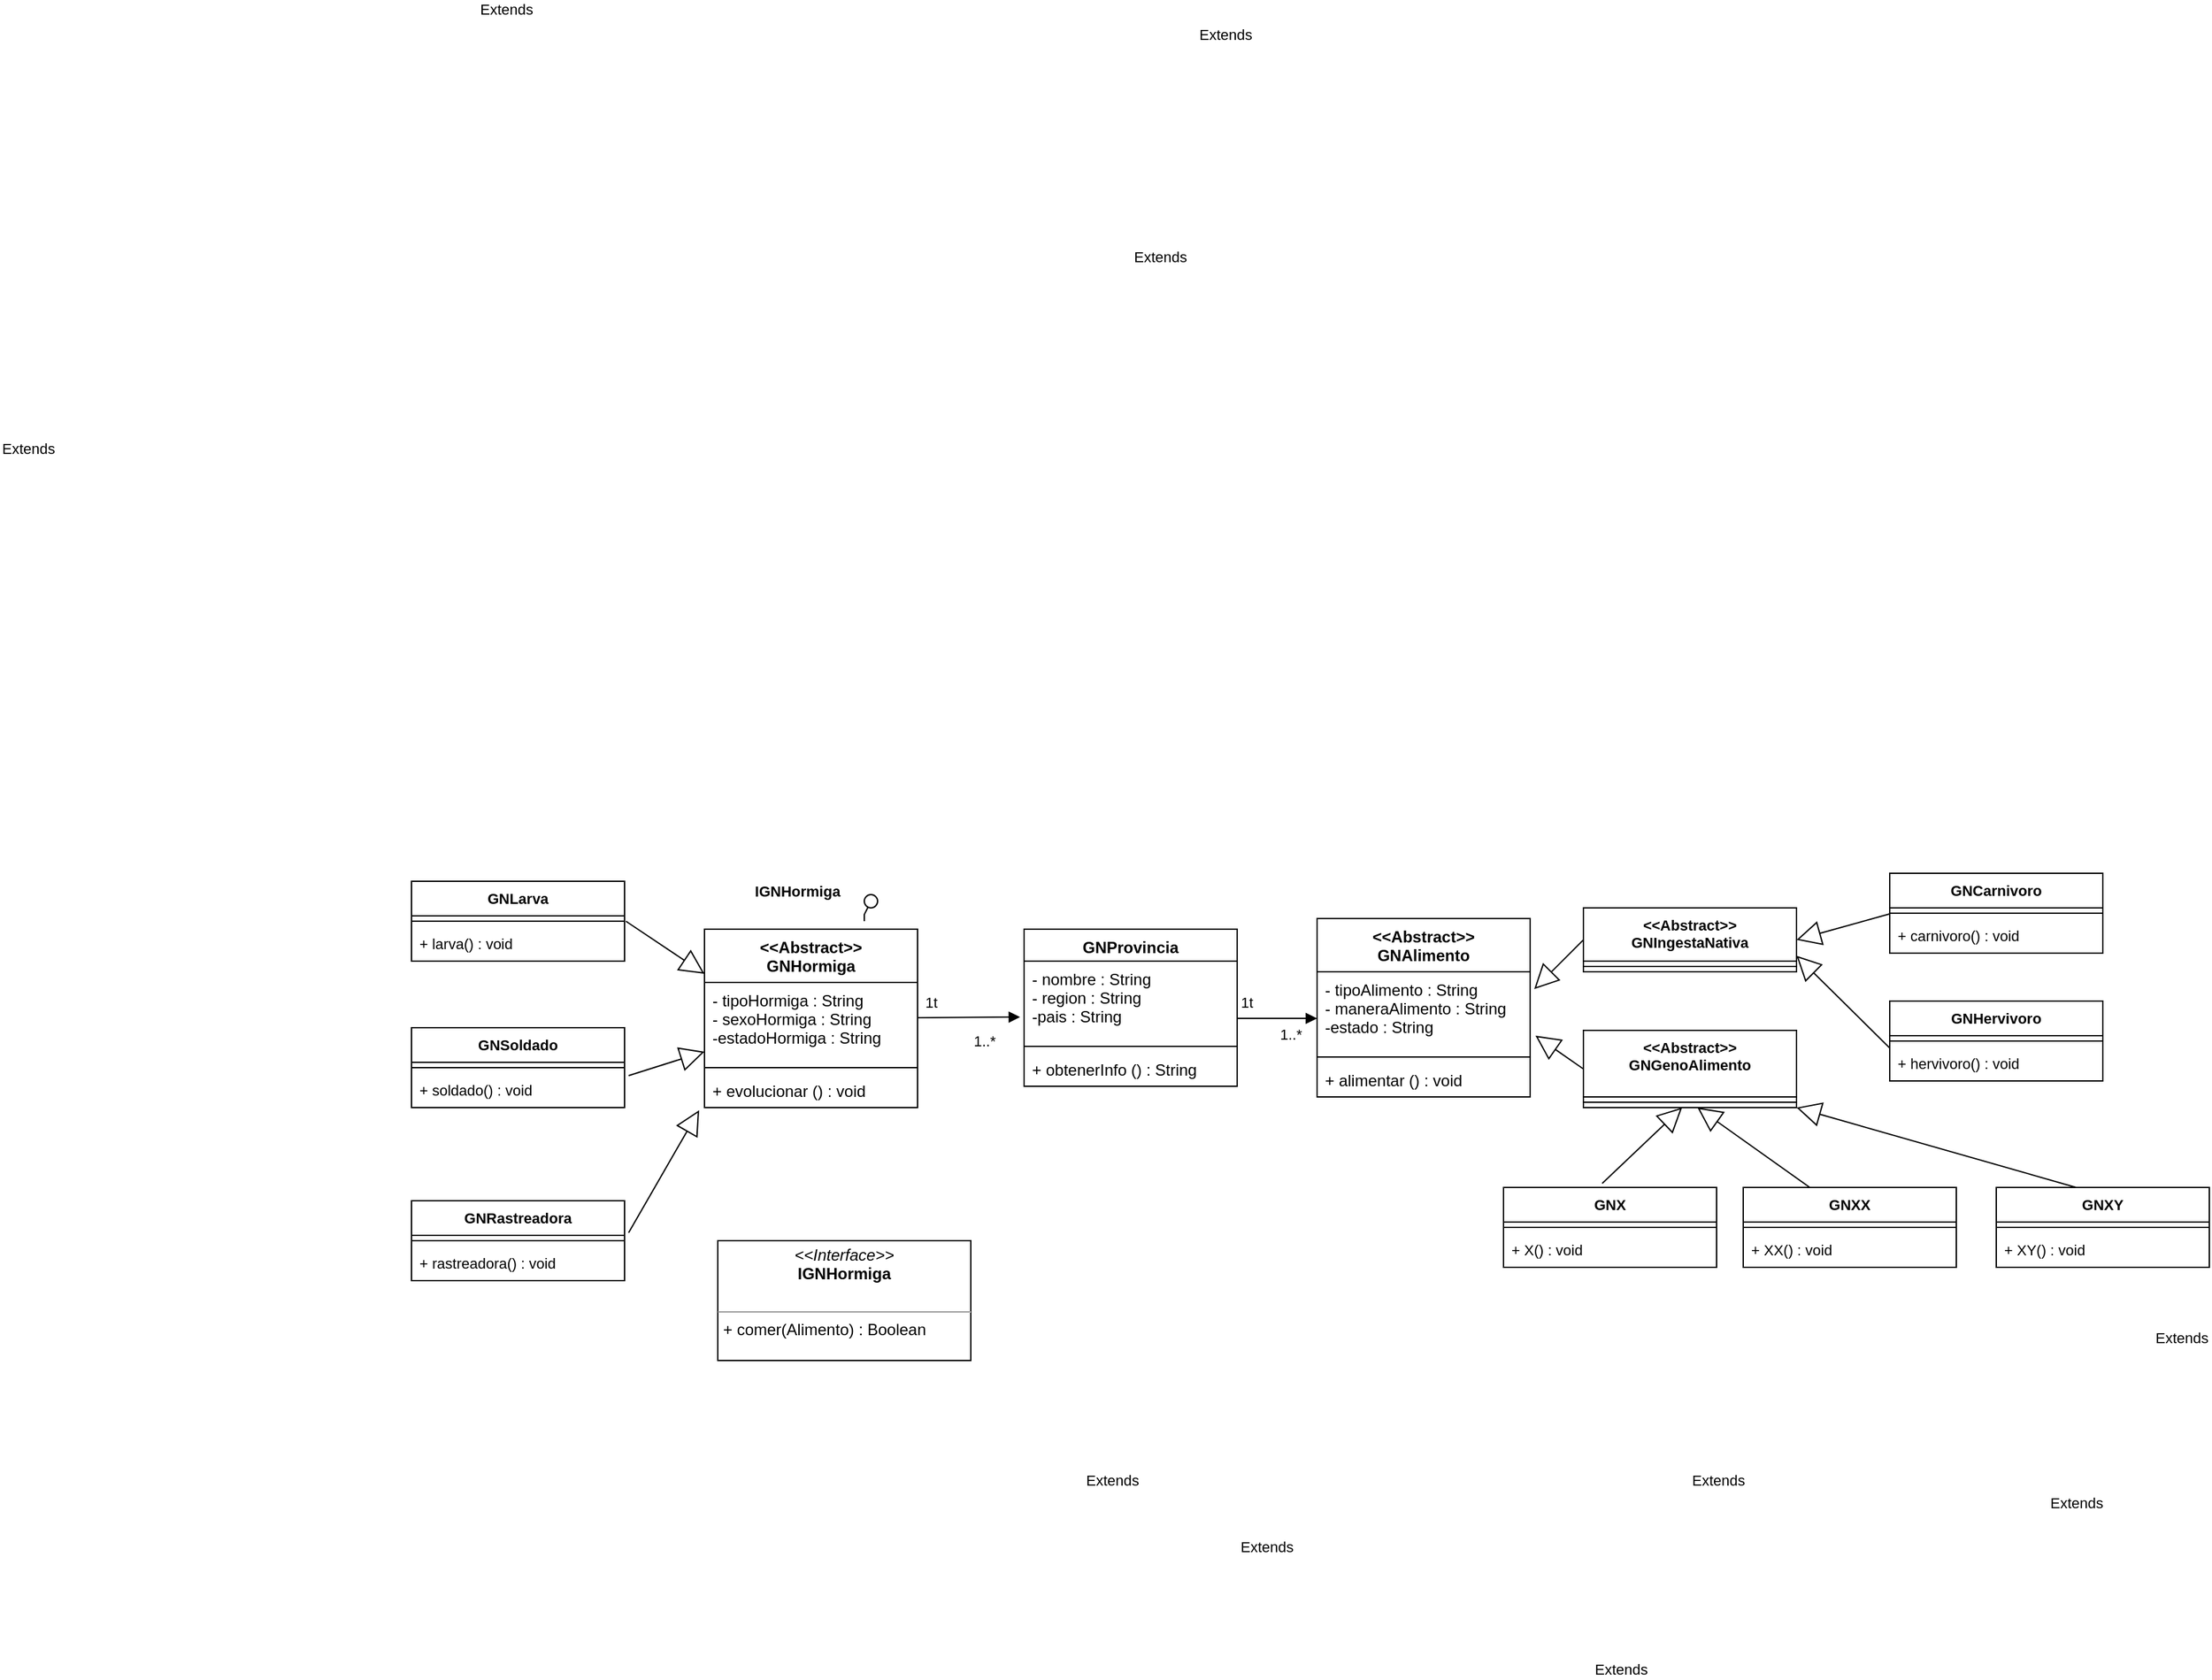 <mxfile>
    <diagram id="1-IdiNiIT4Lf_VrEwx3l" name="Página-1">
        <mxGraphModel dx="1409" dy="1275" grid="1" gridSize="10" guides="1" tooltips="1" connect="1" arrows="1" fold="1" page="0" pageScale="1" pageWidth="827" pageHeight="1169" math="0" shadow="0">
            <root>
                <mxCell id="0"/>
                <mxCell id="1" parent="0"/>
                <mxCell id="4" value="&lt;&lt;Abstract&gt;&gt;&#10;GNHormiga" style="swimlane;fontStyle=1;align=center;verticalAlign=top;childLayout=stackLayout;horizontal=1;startSize=40;horizontalStack=0;resizeParent=1;resizeParentMax=0;resizeLast=0;collapsible=1;marginBottom=0;" vertex="1" parent="1">
                    <mxGeometry x="-50" y="86" width="160" height="134" as="geometry"/>
                </mxCell>
                <mxCell id="5" value="- tipoHormiga : String&#10;- sexoHormiga : String&#10;-estadoHormiga : String&#10;" style="text;strokeColor=none;fillColor=none;align=left;verticalAlign=top;spacingLeft=4;spacingRight=4;overflow=hidden;rotatable=0;points=[[0,0.5],[1,0.5]];portConstraint=eastwest;" vertex="1" parent="4">
                    <mxGeometry y="40" width="160" height="60" as="geometry"/>
                </mxCell>
                <mxCell id="6" value="" style="line;strokeWidth=1;fillColor=none;align=left;verticalAlign=middle;spacingTop=-1;spacingLeft=3;spacingRight=3;rotatable=0;labelPosition=right;points=[];portConstraint=eastwest;strokeColor=inherit;" vertex="1" parent="4">
                    <mxGeometry y="100" width="160" height="8" as="geometry"/>
                </mxCell>
                <mxCell id="7" value="+ evolucionar () : void" style="text;strokeColor=none;fillColor=none;align=left;verticalAlign=top;spacingLeft=4;spacingRight=4;overflow=hidden;rotatable=0;points=[[0,0.5],[1,0.5]];portConstraint=eastwest;" vertex="1" parent="4">
                    <mxGeometry y="108" width="160" height="26" as="geometry"/>
                </mxCell>
                <mxCell id="8" value="" style="rounded=0;orthogonalLoop=1;jettySize=auto;html=1;endArrow=none;endFill=0;sketch=0;targetPerimeterSpacing=0;startArrow=none;" edge="1" parent="1" source="10">
                    <mxGeometry relative="1" as="geometry">
                        <mxPoint x="70" y="80" as="sourcePoint"/>
                        <mxPoint x="70" y="65" as="targetPoint"/>
                        <Array as="points"/>
                    </mxGeometry>
                </mxCell>
                <mxCell id="11" value="" style="rounded=0;orthogonalLoop=1;jettySize=auto;html=1;endArrow=none;endFill=0;sketch=0;sourcePerimeterSpacing=0;" edge="1" parent="1" target="10">
                    <mxGeometry relative="1" as="geometry">
                        <mxPoint x="70" y="80" as="sourcePoint"/>
                        <mxPoint x="70" y="65" as="targetPoint"/>
                        <Array as="points">
                            <mxPoint x="70" y="75"/>
                        </Array>
                    </mxGeometry>
                </mxCell>
                <mxCell id="10" value="" style="ellipse;whiteSpace=wrap;html=1;align=center;aspect=fixed;resizable=0;points=[];outlineConnect=0;sketch=0;" vertex="1" parent="1">
                    <mxGeometry x="70" y="60" width="10" height="10" as="geometry"/>
                </mxCell>
                <mxCell id="12" value="IGNHormiga" style="text;align=center;fontStyle=1;verticalAlign=middle;spacingLeft=3;spacingRight=3;strokeColor=none;rotatable=0;points=[[0,0.5],[1,0.5]];portConstraint=eastwest;fontSize=11;" vertex="1" parent="1">
                    <mxGeometry x="-20" y="44" width="80" height="26" as="geometry"/>
                </mxCell>
                <mxCell id="13" value="&lt;p style=&quot;margin:0px;margin-top:4px;text-align:center;&quot;&gt;&lt;i&gt;&amp;lt;&amp;lt;Interface&amp;gt;&amp;gt;&lt;/i&gt;&lt;br&gt;&lt;b&gt;IGNHormiga&lt;/b&gt;&lt;/p&gt;&lt;p style=&quot;margin:0px;margin-left:4px;&quot;&gt;&lt;br&gt;&lt;/p&gt;&lt;hr size=&quot;1&quot;&gt;&lt;p style=&quot;margin:0px;margin-left:4px;&quot;&gt;+ comer(Alimento) : Boolean&lt;br&gt;&lt;/p&gt;" style="verticalAlign=top;align=left;overflow=fill;fontSize=12;fontFamily=Helvetica;html=1;" vertex="1" parent="1">
                    <mxGeometry x="-40" y="320" width="190" height="90" as="geometry"/>
                </mxCell>
                <mxCell id="14" value="GNLarva" style="swimlane;fontStyle=1;align=center;verticalAlign=top;childLayout=stackLayout;horizontal=1;startSize=26;horizontalStack=0;resizeParent=1;resizeParentMax=0;resizeLast=0;collapsible=1;marginBottom=0;fontSize=11;" vertex="1" parent="1">
                    <mxGeometry x="-270" y="50" width="160" height="60" as="geometry"/>
                </mxCell>
                <mxCell id="16" value="" style="line;strokeWidth=1;fillColor=none;align=left;verticalAlign=middle;spacingTop=-1;spacingLeft=3;spacingRight=3;rotatable=0;labelPosition=right;points=[];portConstraint=eastwest;strokeColor=inherit;fontSize=11;" vertex="1" parent="14">
                    <mxGeometry y="26" width="160" height="8" as="geometry"/>
                </mxCell>
                <mxCell id="17" value="+ larva() : void" style="text;strokeColor=none;fillColor=none;align=left;verticalAlign=top;spacingLeft=4;spacingRight=4;overflow=hidden;rotatable=0;points=[[0,0.5],[1,0.5]];portConstraint=eastwest;fontSize=11;" vertex="1" parent="14">
                    <mxGeometry y="34" width="160" height="26" as="geometry"/>
                </mxCell>
                <mxCell id="18" value="GNSoldado" style="swimlane;fontStyle=1;align=center;verticalAlign=top;childLayout=stackLayout;horizontal=1;startSize=26;horizontalStack=0;resizeParent=1;resizeParentMax=0;resizeLast=0;collapsible=1;marginBottom=0;fontSize=11;" vertex="1" parent="1">
                    <mxGeometry x="-270" y="160" width="160" height="60" as="geometry"/>
                </mxCell>
                <mxCell id="19" value="" style="line;strokeWidth=1;fillColor=none;align=left;verticalAlign=middle;spacingTop=-1;spacingLeft=3;spacingRight=3;rotatable=0;labelPosition=right;points=[];portConstraint=eastwest;strokeColor=inherit;fontSize=11;" vertex="1" parent="18">
                    <mxGeometry y="26" width="160" height="8" as="geometry"/>
                </mxCell>
                <mxCell id="20" value="+ soldado() : void" style="text;strokeColor=none;fillColor=none;align=left;verticalAlign=top;spacingLeft=4;spacingRight=4;overflow=hidden;rotatable=0;points=[[0,0.5],[1,0.5]];portConstraint=eastwest;fontSize=11;" vertex="1" parent="18">
                    <mxGeometry y="34" width="160" height="26" as="geometry"/>
                </mxCell>
                <mxCell id="21" value="GNRastreadora" style="swimlane;fontStyle=1;align=center;verticalAlign=top;childLayout=stackLayout;horizontal=1;startSize=26;horizontalStack=0;resizeParent=1;resizeParentMax=0;resizeLast=0;collapsible=1;marginBottom=0;fontSize=11;" vertex="1" parent="1">
                    <mxGeometry x="-270" y="290" width="160" height="60" as="geometry"/>
                </mxCell>
                <mxCell id="22" value="" style="line;strokeWidth=1;fillColor=none;align=left;verticalAlign=middle;spacingTop=-1;spacingLeft=3;spacingRight=3;rotatable=0;labelPosition=right;points=[];portConstraint=eastwest;strokeColor=inherit;fontSize=11;" vertex="1" parent="21">
                    <mxGeometry y="26" width="160" height="8" as="geometry"/>
                </mxCell>
                <mxCell id="23" value="+ rastreadora() : void" style="text;strokeColor=none;fillColor=none;align=left;verticalAlign=top;spacingLeft=4;spacingRight=4;overflow=hidden;rotatable=0;points=[[0,0.5],[1,0.5]];portConstraint=eastwest;fontSize=11;" vertex="1" parent="21">
                    <mxGeometry y="34" width="160" height="26" as="geometry"/>
                </mxCell>
                <mxCell id="27" value="Extends" style="endArrow=block;endSize=16;endFill=0;html=1;fontSize=11;exitX=1.006;exitY=-0.154;exitDx=0;exitDy=0;exitPerimeter=0;entryX=0;entryY=0.25;entryDx=0;entryDy=0;" edge="1" parent="1" source="17" target="4">
                    <mxGeometry x="1" y="629" width="160" relative="1" as="geometry">
                        <mxPoint x="-10.0" y="118.02" as="sourcePoint"/>
                        <mxPoint x="-4.08" y="40" as="targetPoint"/>
                        <mxPoint x="41" y="-183" as="offset"/>
                    </mxGeometry>
                </mxCell>
                <mxCell id="29" value="Extends" style="endArrow=block;endSize=16;endFill=0;html=1;fontSize=11;exitX=1.019;exitY=0.077;exitDx=0;exitDy=0;exitPerimeter=0;entryX=0;entryY=0.867;entryDx=0;entryDy=0;entryPerimeter=0;" edge="1" parent="1" source="20" target="5">
                    <mxGeometry x="1" y="629" width="160" relative="1" as="geometry">
                        <mxPoint x="-40.0" y="200.496" as="sourcePoint"/>
                        <mxPoint x="39.04" y="214" as="targetPoint"/>
                        <mxPoint x="41" y="-183" as="offset"/>
                    </mxGeometry>
                </mxCell>
                <mxCell id="30" value="Extends" style="endArrow=block;endSize=16;endFill=0;html=1;fontSize=11;exitX=1.019;exitY=0.4;exitDx=0;exitDy=0;exitPerimeter=0;entryX=-0.025;entryY=1.077;entryDx=0;entryDy=0;entryPerimeter=0;" edge="1" parent="1" source="21" target="7">
                    <mxGeometry x="1" y="629" width="160" relative="1" as="geometry">
                        <mxPoint x="-39.04" y="309.996" as="sourcePoint"/>
                        <mxPoint x="40" y="323.5" as="targetPoint"/>
                        <mxPoint x="41" y="-183" as="offset"/>
                    </mxGeometry>
                </mxCell>
                <mxCell id="36" value="&lt;&lt;Abstract&gt;&gt;&#10;GNAlimento" style="swimlane;fontStyle=1;align=center;verticalAlign=top;childLayout=stackLayout;horizontal=1;startSize=40;horizontalStack=0;resizeParent=1;resizeParentMax=0;resizeLast=0;collapsible=1;marginBottom=0;" vertex="1" parent="1">
                    <mxGeometry x="410" y="78" width="160" height="134" as="geometry"/>
                </mxCell>
                <mxCell id="37" value="- tipoAlimento : String&#10;- maneraAlimento : String&#10;-estado : String&#10;" style="text;strokeColor=none;fillColor=none;align=left;verticalAlign=top;spacingLeft=4;spacingRight=4;overflow=hidden;rotatable=0;points=[[0,0.5],[1,0.5]];portConstraint=eastwest;" vertex="1" parent="36">
                    <mxGeometry y="40" width="160" height="60" as="geometry"/>
                </mxCell>
                <mxCell id="38" value="" style="line;strokeWidth=1;fillColor=none;align=left;verticalAlign=middle;spacingTop=-1;spacingLeft=3;spacingRight=3;rotatable=0;labelPosition=right;points=[];portConstraint=eastwest;strokeColor=inherit;" vertex="1" parent="36">
                    <mxGeometry y="100" width="160" height="8" as="geometry"/>
                </mxCell>
                <mxCell id="39" value="+ alimentar () : void" style="text;strokeColor=none;fillColor=none;align=left;verticalAlign=top;spacingLeft=4;spacingRight=4;overflow=hidden;rotatable=0;points=[[0,0.5],[1,0.5]];portConstraint=eastwest;" vertex="1" parent="36">
                    <mxGeometry y="108" width="160" height="26" as="geometry"/>
                </mxCell>
                <mxCell id="40" value="&lt;&lt;Abstract&gt;&gt;&#10;GNIngestaNativa" style="swimlane;fontStyle=1;align=center;verticalAlign=top;childLayout=stackLayout;horizontal=1;startSize=40;horizontalStack=0;resizeParent=1;resizeParentMax=0;resizeLast=0;collapsible=1;marginBottom=0;fontSize=11;" vertex="1" parent="1">
                    <mxGeometry x="610" y="70" width="160" height="48" as="geometry"/>
                </mxCell>
                <mxCell id="41" value="" style="line;strokeWidth=1;fillColor=none;align=left;verticalAlign=middle;spacingTop=-1;spacingLeft=3;spacingRight=3;rotatable=0;labelPosition=right;points=[];portConstraint=eastwest;strokeColor=inherit;fontSize=11;" vertex="1" parent="40">
                    <mxGeometry y="40" width="160" height="8" as="geometry"/>
                </mxCell>
                <mxCell id="43" value="&lt;&lt;Abstract&gt;&gt;&#10;GNGenoAlimento" style="swimlane;fontStyle=1;align=center;verticalAlign=top;childLayout=stackLayout;horizontal=1;startSize=50;horizontalStack=0;resizeParent=1;resizeParentMax=0;resizeLast=0;collapsible=1;marginBottom=0;fontSize=11;" vertex="1" parent="1">
                    <mxGeometry x="610" y="162" width="160" height="58" as="geometry"/>
                </mxCell>
                <mxCell id="44" value="" style="line;strokeWidth=1;fillColor=none;align=left;verticalAlign=middle;spacingTop=-1;spacingLeft=3;spacingRight=3;rotatable=0;labelPosition=right;points=[];portConstraint=eastwest;strokeColor=inherit;fontSize=11;" vertex="1" parent="43">
                    <mxGeometry y="50" width="160" height="8" as="geometry"/>
                </mxCell>
                <mxCell id="47" value="Extends" style="endArrow=block;endSize=16;endFill=0;html=1;fontSize=11;exitX=0;exitY=0.5;exitDx=0;exitDy=0;entryX=1.019;entryY=0.217;entryDx=0;entryDy=0;entryPerimeter=0;" edge="1" parent="1" source="40" target="37">
                    <mxGeometry x="1" y="629" width="160" relative="1" as="geometry">
                        <mxPoint x="470.0" y="109.996" as="sourcePoint"/>
                        <mxPoint x="480" y="150" as="targetPoint"/>
                        <mxPoint x="41" y="-183" as="offset"/>
                    </mxGeometry>
                </mxCell>
                <mxCell id="48" value="Extends" style="endArrow=block;endSize=16;endFill=0;html=1;fontSize=11;exitX=0;exitY=0.5;exitDx=0;exitDy=0;entryX=1.025;entryY=0.8;entryDx=0;entryDy=0;entryPerimeter=0;" edge="1" parent="1" source="43" target="37">
                    <mxGeometry x="1" y="629" width="160" relative="1" as="geometry">
                        <mxPoint x="470" y="169.996" as="sourcePoint"/>
                        <mxPoint x="480" y="210" as="targetPoint"/>
                        <mxPoint x="41" y="-183" as="offset"/>
                    </mxGeometry>
                </mxCell>
                <mxCell id="53" value="GNCarnivoro" style="swimlane;fontStyle=1;align=center;verticalAlign=top;childLayout=stackLayout;horizontal=1;startSize=26;horizontalStack=0;resizeParent=1;resizeParentMax=0;resizeLast=0;collapsible=1;marginBottom=0;fontSize=11;" vertex="1" parent="1">
                    <mxGeometry x="840" y="44" width="160" height="60" as="geometry"/>
                </mxCell>
                <mxCell id="54" value="" style="line;strokeWidth=1;fillColor=none;align=left;verticalAlign=middle;spacingTop=-1;spacingLeft=3;spacingRight=3;rotatable=0;labelPosition=right;points=[];portConstraint=eastwest;strokeColor=inherit;fontSize=11;" vertex="1" parent="53">
                    <mxGeometry y="26" width="160" height="8" as="geometry"/>
                </mxCell>
                <mxCell id="55" value="+ carnivoro() : void" style="text;strokeColor=none;fillColor=none;align=left;verticalAlign=top;spacingLeft=4;spacingRight=4;overflow=hidden;rotatable=0;points=[[0,0.5],[1,0.5]];portConstraint=eastwest;fontSize=11;" vertex="1" parent="53">
                    <mxGeometry y="34" width="160" height="26" as="geometry"/>
                </mxCell>
                <mxCell id="56" value="GNHervivoro" style="swimlane;fontStyle=1;align=center;verticalAlign=top;childLayout=stackLayout;horizontal=1;startSize=26;horizontalStack=0;resizeParent=1;resizeParentMax=0;resizeLast=0;collapsible=1;marginBottom=0;fontSize=11;" vertex="1" parent="1">
                    <mxGeometry x="840" y="140" width="160" height="60" as="geometry"/>
                </mxCell>
                <mxCell id="57" value="" style="line;strokeWidth=1;fillColor=none;align=left;verticalAlign=middle;spacingTop=-1;spacingLeft=3;spacingRight=3;rotatable=0;labelPosition=right;points=[];portConstraint=eastwest;strokeColor=inherit;fontSize=11;" vertex="1" parent="56">
                    <mxGeometry y="26" width="160" height="8" as="geometry"/>
                </mxCell>
                <mxCell id="58" value="+ hervivoro() : void" style="text;strokeColor=none;fillColor=none;align=left;verticalAlign=top;spacingLeft=4;spacingRight=4;overflow=hidden;rotatable=0;points=[[0,0.5],[1,0.5]];portConstraint=eastwest;fontSize=11;" vertex="1" parent="56">
                    <mxGeometry y="34" width="160" height="26" as="geometry"/>
                </mxCell>
                <mxCell id="59" value="Extends" style="endArrow=block;endSize=16;endFill=0;html=1;fontSize=11;exitX=0;exitY=0.5;exitDx=0;exitDy=0;entryX=1;entryY=0.5;entryDx=0;entryDy=0;" edge="1" parent="1" target="40">
                    <mxGeometry x="1" y="629" width="160" relative="1" as="geometry">
                        <mxPoint x="840" y="74.49" as="sourcePoint"/>
                        <mxPoint x="753.04" y="113.51" as="targetPoint"/>
                        <mxPoint x="41" y="-183" as="offset"/>
                    </mxGeometry>
                </mxCell>
                <mxCell id="60" value="Extends" style="endArrow=block;endSize=16;endFill=0;html=1;fontSize=11;exitX=0;exitY=0.5;exitDx=0;exitDy=0;entryX=1;entryY=0.75;entryDx=0;entryDy=0;" edge="1" parent="1" target="40">
                    <mxGeometry x="-1" y="388" width="160" relative="1" as="geometry">
                        <mxPoint x="840" y="175.25" as="sourcePoint"/>
                        <mxPoint x="720" y="194.76" as="targetPoint"/>
                        <mxPoint x="144" y="49" as="offset"/>
                    </mxGeometry>
                </mxCell>
                <mxCell id="61" value="GNX" style="swimlane;fontStyle=1;align=center;verticalAlign=top;childLayout=stackLayout;horizontal=1;startSize=26;horizontalStack=0;resizeParent=1;resizeParentMax=0;resizeLast=0;collapsible=1;marginBottom=0;fontSize=11;" vertex="1" parent="1">
                    <mxGeometry x="550" y="280" width="160" height="60" as="geometry"/>
                </mxCell>
                <mxCell id="62" value="" style="line;strokeWidth=1;fillColor=none;align=left;verticalAlign=middle;spacingTop=-1;spacingLeft=3;spacingRight=3;rotatable=0;labelPosition=right;points=[];portConstraint=eastwest;strokeColor=inherit;fontSize=11;" vertex="1" parent="61">
                    <mxGeometry y="26" width="160" height="8" as="geometry"/>
                </mxCell>
                <mxCell id="63" value="+ X() : void" style="text;strokeColor=none;fillColor=none;align=left;verticalAlign=top;spacingLeft=4;spacingRight=4;overflow=hidden;rotatable=0;points=[[0,0.5],[1,0.5]];portConstraint=eastwest;fontSize=11;" vertex="1" parent="61">
                    <mxGeometry y="34" width="160" height="26" as="geometry"/>
                </mxCell>
                <mxCell id="64" value="GNXX" style="swimlane;fontStyle=1;align=center;verticalAlign=top;childLayout=stackLayout;horizontal=1;startSize=26;horizontalStack=0;resizeParent=1;resizeParentMax=0;resizeLast=0;collapsible=1;marginBottom=0;fontSize=11;" vertex="1" parent="1">
                    <mxGeometry x="730" y="280" width="160" height="60" as="geometry"/>
                </mxCell>
                <mxCell id="65" value="" style="line;strokeWidth=1;fillColor=none;align=left;verticalAlign=middle;spacingTop=-1;spacingLeft=3;spacingRight=3;rotatable=0;labelPosition=right;points=[];portConstraint=eastwest;strokeColor=inherit;fontSize=11;" vertex="1" parent="64">
                    <mxGeometry y="26" width="160" height="8" as="geometry"/>
                </mxCell>
                <mxCell id="66" value="+ XX() : void" style="text;strokeColor=none;fillColor=none;align=left;verticalAlign=top;spacingLeft=4;spacingRight=4;overflow=hidden;rotatable=0;points=[[0,0.5],[1,0.5]];portConstraint=eastwest;fontSize=11;" vertex="1" parent="64">
                    <mxGeometry y="34" width="160" height="26" as="geometry"/>
                </mxCell>
                <mxCell id="67" value="GNXY" style="swimlane;fontStyle=1;align=center;verticalAlign=top;childLayout=stackLayout;horizontal=1;startSize=26;horizontalStack=0;resizeParent=1;resizeParentMax=0;resizeLast=0;collapsible=1;marginBottom=0;fontSize=11;" vertex="1" parent="1">
                    <mxGeometry x="920" y="280" width="160" height="60" as="geometry"/>
                </mxCell>
                <mxCell id="68" value="" style="line;strokeWidth=1;fillColor=none;align=left;verticalAlign=middle;spacingTop=-1;spacingLeft=3;spacingRight=3;rotatable=0;labelPosition=right;points=[];portConstraint=eastwest;strokeColor=inherit;fontSize=11;" vertex="1" parent="67">
                    <mxGeometry y="26" width="160" height="8" as="geometry"/>
                </mxCell>
                <mxCell id="69" value="+ XY() : void" style="text;strokeColor=none;fillColor=none;align=left;verticalAlign=top;spacingLeft=4;spacingRight=4;overflow=hidden;rotatable=0;points=[[0,0.5],[1,0.5]];portConstraint=eastwest;fontSize=11;" vertex="1" parent="67">
                    <mxGeometry y="34" width="160" height="26" as="geometry"/>
                </mxCell>
                <mxCell id="70" value="Extends" style="endArrow=block;endSize=16;endFill=0;html=1;fontSize=11;exitX=0.463;exitY=-0.05;exitDx=0;exitDy=0;entryX=0.463;entryY=1;entryDx=0;entryDy=0;entryPerimeter=0;exitPerimeter=0;" edge="1" parent="1" source="61" target="44">
                    <mxGeometry x="1" y="629" width="160" relative="1" as="geometry">
                        <mxPoint x="683.48" y="230" as="sourcePoint"/>
                        <mxPoint x="596.52" y="269.02" as="targetPoint"/>
                        <mxPoint x="41" y="-183" as="offset"/>
                    </mxGeometry>
                </mxCell>
                <mxCell id="72" value="Extends" style="endArrow=block;endSize=16;endFill=0;html=1;fontSize=11;exitX=0.463;exitY=-0.05;exitDx=0;exitDy=0;exitPerimeter=0;" edge="1" parent="1" target="44">
                    <mxGeometry x="1" y="629" width="160" relative="1" as="geometry">
                        <mxPoint x="780.0" y="280" as="sourcePoint"/>
                        <mxPoint x="790.0" y="217" as="targetPoint"/>
                        <mxPoint x="41" y="-183" as="offset"/>
                    </mxGeometry>
                </mxCell>
                <mxCell id="73" value="Extends" style="endArrow=block;endSize=16;endFill=0;html=1;fontSize=11;exitX=0.463;exitY=-0.05;exitDx=0;exitDy=0;entryX=1;entryY=1;entryDx=0;entryDy=0;exitPerimeter=0;" edge="1" parent="1" target="43">
                    <mxGeometry x="1" y="629" width="160" relative="1" as="geometry">
                        <mxPoint x="980" y="280" as="sourcePoint"/>
                        <mxPoint x="990" y="217" as="targetPoint"/>
                        <mxPoint x="41" y="-183" as="offset"/>
                    </mxGeometry>
                </mxCell>
                <mxCell id="74" value="GNProvincia" style="swimlane;fontStyle=1;align=center;verticalAlign=top;childLayout=stackLayout;horizontal=1;startSize=24;horizontalStack=0;resizeParent=1;resizeParentMax=0;resizeLast=0;collapsible=1;marginBottom=0;" vertex="1" parent="1">
                    <mxGeometry x="190" y="86" width="160" height="118" as="geometry"/>
                </mxCell>
                <mxCell id="75" value="- nombre : String&#10;- region : String&#10;-pais : String&#10;" style="text;strokeColor=none;fillColor=none;align=left;verticalAlign=top;spacingLeft=4;spacingRight=4;overflow=hidden;rotatable=0;points=[[0,0.5],[1,0.5]];portConstraint=eastwest;" vertex="1" parent="74">
                    <mxGeometry y="24" width="160" height="60" as="geometry"/>
                </mxCell>
                <mxCell id="76" value="" style="line;strokeWidth=1;fillColor=none;align=left;verticalAlign=middle;spacingTop=-1;spacingLeft=3;spacingRight=3;rotatable=0;labelPosition=right;points=[];portConstraint=eastwest;strokeColor=inherit;" vertex="1" parent="74">
                    <mxGeometry y="84" width="160" height="8" as="geometry"/>
                </mxCell>
                <mxCell id="77" value="+ obtenerInfo () : String" style="text;strokeColor=none;fillColor=none;align=left;verticalAlign=top;spacingLeft=4;spacingRight=4;overflow=hidden;rotatable=0;points=[[0,0.5],[1,0.5]];portConstraint=eastwest;" vertex="1" parent="74">
                    <mxGeometry y="92" width="160" height="26" as="geometry"/>
                </mxCell>
                <mxCell id="78" value="" style="html=1;verticalAlign=bottom;labelBackgroundColor=none;endArrow=block;endFill=1;fontSize=11;entryX=-0.019;entryY=0.7;entryDx=0;entryDy=0;entryPerimeter=0;" edge="1" parent="1" target="75">
                    <mxGeometry width="160" relative="1" as="geometry">
                        <mxPoint x="110" y="152.5" as="sourcePoint"/>
                        <mxPoint x="270" y="152.5" as="targetPoint"/>
                        <Array as="points"/>
                    </mxGeometry>
                </mxCell>
                <mxCell id="79" value="1t" style="edgeLabel;html=1;align=center;verticalAlign=middle;resizable=0;points=[];fontSize=11;" vertex="1" connectable="0" parent="78">
                    <mxGeometry x="-0.611" y="-4" relative="1" as="geometry">
                        <mxPoint x="-5" y="-16" as="offset"/>
                    </mxGeometry>
                </mxCell>
                <mxCell id="80" value="1..*" style="text;html=1;align=center;verticalAlign=middle;resizable=0;points=[];autosize=1;strokeColor=none;fillColor=none;fontSize=11;" vertex="1" parent="1">
                    <mxGeometry x="140" y="155" width="40" height="30" as="geometry"/>
                </mxCell>
                <mxCell id="81" value="" style="html=1;verticalAlign=bottom;labelBackgroundColor=none;endArrow=block;endFill=1;fontSize=11;" edge="1" parent="1">
                    <mxGeometry width="160" relative="1" as="geometry">
                        <mxPoint x="350" y="153" as="sourcePoint"/>
                        <mxPoint x="410" y="153" as="targetPoint"/>
                        <Array as="points"/>
                    </mxGeometry>
                </mxCell>
                <mxCell id="82" value="1t" style="edgeLabel;html=1;align=center;verticalAlign=middle;resizable=0;points=[];fontSize=11;" vertex="1" connectable="0" parent="81">
                    <mxGeometry x="-0.611" y="-4" relative="1" as="geometry">
                        <mxPoint x="-5" y="-16" as="offset"/>
                    </mxGeometry>
                </mxCell>
                <mxCell id="83" value="1..*" style="text;html=1;align=center;verticalAlign=middle;resizable=0;points=[];autosize=1;strokeColor=none;fillColor=none;fontSize=11;" vertex="1" parent="1">
                    <mxGeometry x="370" y="150" width="40" height="30" as="geometry"/>
                </mxCell>
            </root>
        </mxGraphModel>
    </diagram>
</mxfile>